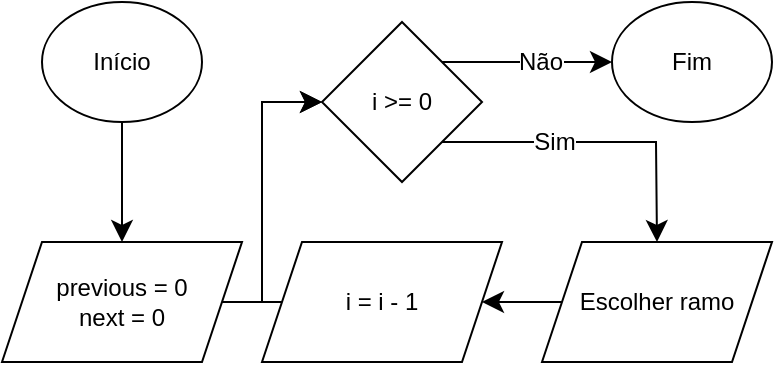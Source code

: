 <mxfile version="24.4.9" type="device">
  <diagram name="Page-1" id="sF0V6yYtjN7-ZkTOr16g">
    <mxGraphModel dx="652" dy="367" grid="1" gridSize="10" guides="1" tooltips="1" connect="1" arrows="1" fold="1" page="1" pageScale="1" pageWidth="827" pageHeight="1169" math="0" shadow="0">
      <root>
        <mxCell id="0" />
        <mxCell id="1" parent="0" />
        <mxCell id="AFqsstGY97tO9qFjqIXD-2" value="Início" style="rounded=1;whiteSpace=wrap;html=1;arcSize=120;" vertex="1" parent="1">
          <mxGeometry x="210" y="270" width="80" height="60" as="geometry" />
        </mxCell>
        <mxCell id="AFqsstGY97tO9qFjqIXD-12" style="edgeStyle=none;curved=0;rounded=0;orthogonalLoop=1;jettySize=auto;html=1;exitX=1;exitY=1;exitDx=0;exitDy=0;entryX=0.5;entryY=0;entryDx=0;entryDy=0;fontSize=12;startSize=8;endSize=8;" edge="1" parent="1" source="AFqsstGY97tO9qFjqIXD-7" target="AFqsstGY97tO9qFjqIXD-11">
          <mxGeometry relative="1" as="geometry">
            <Array as="points">
              <mxPoint x="517" y="340" />
            </Array>
          </mxGeometry>
        </mxCell>
        <mxCell id="AFqsstGY97tO9qFjqIXD-13" value="Sim" style="edgeLabel;html=1;align=center;verticalAlign=middle;resizable=0;points=[];fontSize=12;" vertex="1" connectable="0" parent="AFqsstGY97tO9qFjqIXD-12">
          <mxGeometry x="-0.287" y="-1" relative="1" as="geometry">
            <mxPoint y="-1" as="offset" />
          </mxGeometry>
        </mxCell>
        <mxCell id="AFqsstGY97tO9qFjqIXD-22" style="edgeStyle=none;curved=1;rounded=0;orthogonalLoop=1;jettySize=auto;html=1;exitX=1;exitY=0;exitDx=0;exitDy=0;entryX=0;entryY=0.5;entryDx=0;entryDy=0;fontSize=12;startSize=8;endSize=8;" edge="1" parent="1" source="AFqsstGY97tO9qFjqIXD-7" target="AFqsstGY97tO9qFjqIXD-18">
          <mxGeometry relative="1" as="geometry" />
        </mxCell>
        <mxCell id="AFqsstGY97tO9qFjqIXD-23" value="Não" style="edgeLabel;html=1;align=center;verticalAlign=middle;resizable=0;points=[];fontSize=12;" vertex="1" connectable="0" parent="AFqsstGY97tO9qFjqIXD-22">
          <mxGeometry x="-0.173" relative="1" as="geometry">
            <mxPoint x="14" as="offset" />
          </mxGeometry>
        </mxCell>
        <mxCell id="AFqsstGY97tO9qFjqIXD-7" value="i &amp;gt;= 0" style="rhombus;whiteSpace=wrap;html=1;" vertex="1" parent="1">
          <mxGeometry x="350" y="280" width="80" height="80" as="geometry" />
        </mxCell>
        <mxCell id="AFqsstGY97tO9qFjqIXD-25" style="edgeStyle=orthogonalEdgeStyle;rounded=0;orthogonalLoop=1;jettySize=auto;html=1;exitX=1;exitY=0.5;exitDx=0;exitDy=0;entryX=0;entryY=0.5;entryDx=0;entryDy=0;fontSize=12;startSize=8;endSize=8;" edge="1" parent="1" source="AFqsstGY97tO9qFjqIXD-10" target="AFqsstGY97tO9qFjqIXD-7">
          <mxGeometry relative="1" as="geometry">
            <Array as="points">
              <mxPoint x="320" y="420" />
              <mxPoint x="320" y="320" />
            </Array>
          </mxGeometry>
        </mxCell>
        <mxCell id="AFqsstGY97tO9qFjqIXD-10" value="previous = 0&lt;div&gt;next = 0&lt;/div&gt;" style="shape=parallelogram;perimeter=parallelogramPerimeter;whiteSpace=wrap;html=1;fixedSize=1;" vertex="1" parent="1">
          <mxGeometry x="190" y="390" width="120" height="60" as="geometry" />
        </mxCell>
        <mxCell id="AFqsstGY97tO9qFjqIXD-16" style="edgeStyle=none;curved=1;rounded=0;orthogonalLoop=1;jettySize=auto;html=1;exitX=0;exitY=0.5;exitDx=0;exitDy=0;entryX=1;entryY=0.5;entryDx=0;entryDy=0;fontSize=12;startSize=8;endSize=8;" edge="1" parent="1" source="AFqsstGY97tO9qFjqIXD-11" target="AFqsstGY97tO9qFjqIXD-15">
          <mxGeometry relative="1" as="geometry" />
        </mxCell>
        <mxCell id="AFqsstGY97tO9qFjqIXD-11" value="Escolher ramo" style="shape=parallelogram;perimeter=parallelogramPerimeter;whiteSpace=wrap;html=1;fixedSize=1;" vertex="1" parent="1">
          <mxGeometry x="460" y="390" width="115" height="60" as="geometry" />
        </mxCell>
        <mxCell id="AFqsstGY97tO9qFjqIXD-26" style="edgeStyle=elbowEdgeStyle;rounded=0;orthogonalLoop=1;jettySize=auto;html=1;exitX=0;exitY=0.5;exitDx=0;exitDy=0;fontSize=12;startSize=8;endSize=8;" edge="1" parent="1" source="AFqsstGY97tO9qFjqIXD-15">
          <mxGeometry relative="1" as="geometry">
            <mxPoint x="350" y="320" as="targetPoint" />
            <Array as="points">
              <mxPoint x="320" y="370" />
            </Array>
          </mxGeometry>
        </mxCell>
        <mxCell id="AFqsstGY97tO9qFjqIXD-15" value="i = i - 1" style="shape=parallelogram;perimeter=parallelogramPerimeter;whiteSpace=wrap;html=1;fixedSize=1;" vertex="1" parent="1">
          <mxGeometry x="320" y="390" width="120" height="60" as="geometry" />
        </mxCell>
        <mxCell id="AFqsstGY97tO9qFjqIXD-18" value="Fim" style="ellipse;whiteSpace=wrap;html=1;" vertex="1" parent="1">
          <mxGeometry x="495" y="270" width="80" height="60" as="geometry" />
        </mxCell>
        <mxCell id="AFqsstGY97tO9qFjqIXD-21" style="edgeStyle=none;curved=1;rounded=0;orthogonalLoop=1;jettySize=auto;html=1;entryX=0.5;entryY=0;entryDx=0;entryDy=0;fontSize=12;startSize=8;endSize=8;exitX=0.5;exitY=1;exitDx=0;exitDy=0;" edge="1" parent="1" source="AFqsstGY97tO9qFjqIXD-2" target="AFqsstGY97tO9qFjqIXD-10">
          <mxGeometry relative="1" as="geometry">
            <mxPoint x="270" y="350" as="sourcePoint" />
          </mxGeometry>
        </mxCell>
      </root>
    </mxGraphModel>
  </diagram>
</mxfile>
